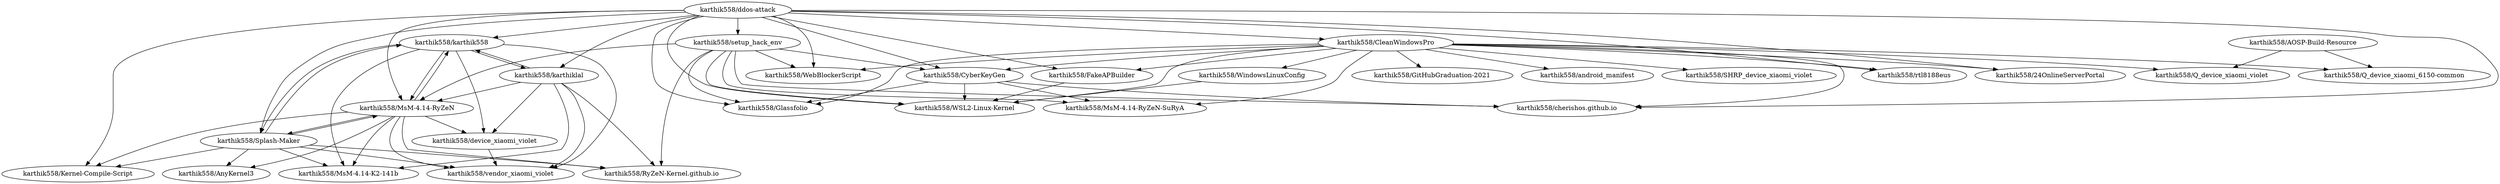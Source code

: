 digraph G {
"karthik558/karthik558" -> "karthik558/MsM-4.14-RyZeN"
"karthik558/karthik558" -> "karthik558/MsM-4.14-K2-141b"
"karthik558/karthik558" -> "karthik558/device_xiaomi_violet"
"karthik558/karthik558" -> "karthik558/Splash-Maker"
"karthik558/karthik558" -> "karthik558/karthiklal"
"karthik558/karthik558" -> "karthik558/vendor_xiaomi_violet"
"karthik558/Splash-Maker" -> "karthik558/MsM-4.14-RyZeN"
"karthik558/Splash-Maker" -> "karthik558/MsM-4.14-K2-141b"
"karthik558/Splash-Maker" -> "karthik558/karthik558"
"karthik558/Splash-Maker" -> "karthik558/Kernel-Compile-Script"
"karthik558/Splash-Maker" -> "karthik558/AnyKernel3"
"karthik558/Splash-Maker" -> "karthik558/RyZeN-Kernel.github.io"
"karthik558/Splash-Maker" -> "karthik558/vendor_xiaomi_violet"
"karthik558/karthiklal" -> "karthik558/karthik558"
"karthik558/karthiklal" -> "karthik558/device_xiaomi_violet"
"karthik558/karthiklal" -> "karthik558/MsM-4.14-RyZeN"
"karthik558/karthiklal" -> "karthik558/MsM-4.14-K2-141b"
"karthik558/karthiklal" -> "karthik558/vendor_xiaomi_violet"
"karthik558/karthiklal" -> "karthik558/RyZeN-Kernel.github.io"
"karthik558/AOSP-Build-Resource" -> "karthik558/Q_device_xiaomi_6150-common"
"karthik558/AOSP-Build-Resource" -> "karthik558/Q_device_xiaomi_violet"
"karthik558/MsM-4.14-RyZeN" -> "karthik558/MsM-4.14-K2-141b"
"karthik558/MsM-4.14-RyZeN" -> "karthik558/karthik558"
"karthik558/MsM-4.14-RyZeN" -> "karthik558/Splash-Maker"
"karthik558/MsM-4.14-RyZeN" -> "karthik558/device_xiaomi_violet"
"karthik558/MsM-4.14-RyZeN" -> "karthik558/Kernel-Compile-Script"
"karthik558/MsM-4.14-RyZeN" -> "karthik558/vendor_xiaomi_violet"
"karthik558/MsM-4.14-RyZeN" -> "karthik558/RyZeN-Kernel.github.io"
"karthik558/MsM-4.14-RyZeN" -> "karthik558/AnyKernel3"
"karthik558/device_xiaomi_violet" -> "karthik558/vendor_xiaomi_violet"
"karthik558/ddos-attack" -> "karthik558/CyberKeyGen"
"karthik558/ddos-attack" -> "karthik558/setup_hack_env"
"karthik558/ddos-attack" -> "karthik558/MsM-4.14-RyZeN"
"karthik558/ddos-attack" -> "karthik558/karthiklal"
"karthik558/ddos-attack" -> "karthik558/FakeAPBuilder"
"karthik558/ddos-attack" -> "karthik558/karthik558"
"karthik558/ddos-attack" -> "karthik558/WSL2-Linux-Kernel"
"karthik558/ddos-attack" -> "karthik558/cherishos.github.io"
"karthik558/ddos-attack" -> "karthik558/Glassfolio"
"karthik558/ddos-attack" -> "karthik558/rtl8188eus"
"karthik558/ddos-attack" -> "karthik558/WebBlockerScript"
"karthik558/ddos-attack" -> "karthik558/24OnlineServerPortal"
"karthik558/ddos-attack" -> "karthik558/CleanWindowsPro"
"karthik558/ddos-attack" -> "karthik558/Kernel-Compile-Script"
"karthik558/ddos-attack" -> "karthik558/Splash-Maker"
"karthik558/setup_hack_env" -> "karthik558/CyberKeyGen"
"karthik558/setup_hack_env" -> "karthik558/cherishos.github.io"
"karthik558/setup_hack_env" -> "karthik558/Glassfolio"
"karthik558/setup_hack_env" -> "karthik558/WebBlockerScript"
"karthik558/setup_hack_env" -> "karthik558/MsM-4.14-RyZeN-SuRyA"
"karthik558/setup_hack_env" -> "karthik558/WSL2-Linux-Kernel"
"karthik558/setup_hack_env" -> "karthik558/MsM-4.14-RyZeN"
"karthik558/setup_hack_env" -> "karthik558/RyZeN-Kernel.github.io"
"karthik558/CyberKeyGen" -> "karthik558/cherishos.github.io"
"karthik558/CyberKeyGen" -> "karthik558/Glassfolio"
"karthik558/CyberKeyGen" -> "karthik558/MsM-4.14-RyZeN-SuRyA"
"karthik558/CyberKeyGen" -> "karthik558/WSL2-Linux-Kernel"
"karthik558/FakeAPBuilder" -> "karthik558/WSL2-Linux-Kernel"
"karthik558/CleanWindowsPro" -> "karthik558/24OnlineServerPortal"
"karthik558/CleanWindowsPro" -> "karthik558/WSL2-Linux-Kernel"
"karthik558/CleanWindowsPro" -> "karthik558/cherishos.github.io"
"karthik558/CleanWindowsPro" -> "karthik558/CyberKeyGen"
"karthik558/CleanWindowsPro" -> "karthik558/FakeAPBuilder"
"karthik558/CleanWindowsPro" -> "karthik558/Glassfolio"
"karthik558/CleanWindowsPro" -> "karthik558/rtl8188eus"
"karthik558/CleanWindowsPro" -> "karthik558/WindowsLinuxConfig"
"karthik558/CleanWindowsPro" -> "karthik558/WebBlockerScript"
"karthik558/CleanWindowsPro" -> "karthik558/GitHubGraduation-2021"
"karthik558/CleanWindowsPro" -> "karthik558/android_manifest"
"karthik558/CleanWindowsPro" -> "karthik558/MsM-4.14-RyZeN-SuRyA"
"karthik558/CleanWindowsPro" -> "karthik558/Q_device_xiaomi_6150-common"
"karthik558/CleanWindowsPro" -> "karthik558/Q_device_xiaomi_violet"
"karthik558/CleanWindowsPro" -> "karthik558/SHRP_device_xiaomi_violet"
"karthik558/WindowsLinuxConfig" -> "karthik558/WSL2-Linux-Kernel"
"karthik558/karthik558" ["l"="4.902,46.063"]
"karthik558/MsM-4.14-RyZeN" ["l"="4.884,46.051"]
"karthik558/MsM-4.14-K2-141b" ["l"="4.899,46.042"]
"karthik558/device_xiaomi_violet" ["l"="4.917,46.047"]
"karthik558/Splash-Maker" ["l"="4.884,46.06"]
"karthik558/karthiklal" ["l"="4.9,46.053"]
"karthik558/vendor_xiaomi_violet" ["l"="4.914,46.058"]
"karthik558/Kernel-Compile-Script" ["l"="4.862,46.057"]
"karthik558/AnyKernel3" ["l"="4.876,46.037"]
"karthik558/RyZeN-Kernel.github.io" ["l"="4.87,46.051"]
"karthik558/AOSP-Build-Resource" ["l"="4.815,46.123"]
"karthik558/Q_device_xiaomi_6150-common" ["l"="4.829,46.109"]
"karthik558/Q_device_xiaomi_violet" ["l"="4.836,46.117"]
"karthik558/ddos-attack" ["l"="4.875,46.077"]
"karthik558/CyberKeyGen" ["l"="4.853,46.09"]
"karthik558/setup_hack_env" ["l"="4.858,46.07"]
"karthik558/FakeAPBuilder" ["l"="4.889,46.094"]
"karthik558/WSL2-Linux-Kernel" ["l"="4.872,46.091"]
"karthik558/cherishos.github.io" ["l"="4.856,46.082"]
"karthik558/Glassfolio" ["l"="4.845,46.084"]
"karthik558/rtl8188eus" ["l"="4.841,46.092"]
"karthik558/WebBlockerScript" ["l"="4.843,46.077"]
"karthik558/24OnlineServerPortal" ["l"="4.877,46.097"]
"karthik558/CleanWindowsPro" ["l"="4.858,46.1"]
"karthik558/MsM-4.14-RyZeN-SuRyA" ["l"="4.865,46.087"]
"karthik558/WindowsLinuxConfig" ["l"="4.879,46.107"]
"karthik558/GitHubGraduation-2021" ["l"="4.87,46.117"]
"karthik558/android_manifest" ["l"="4.849,46.114"]
"karthik558/SHRP_device_xiaomi_violet" ["l"="4.859,46.121"]
}